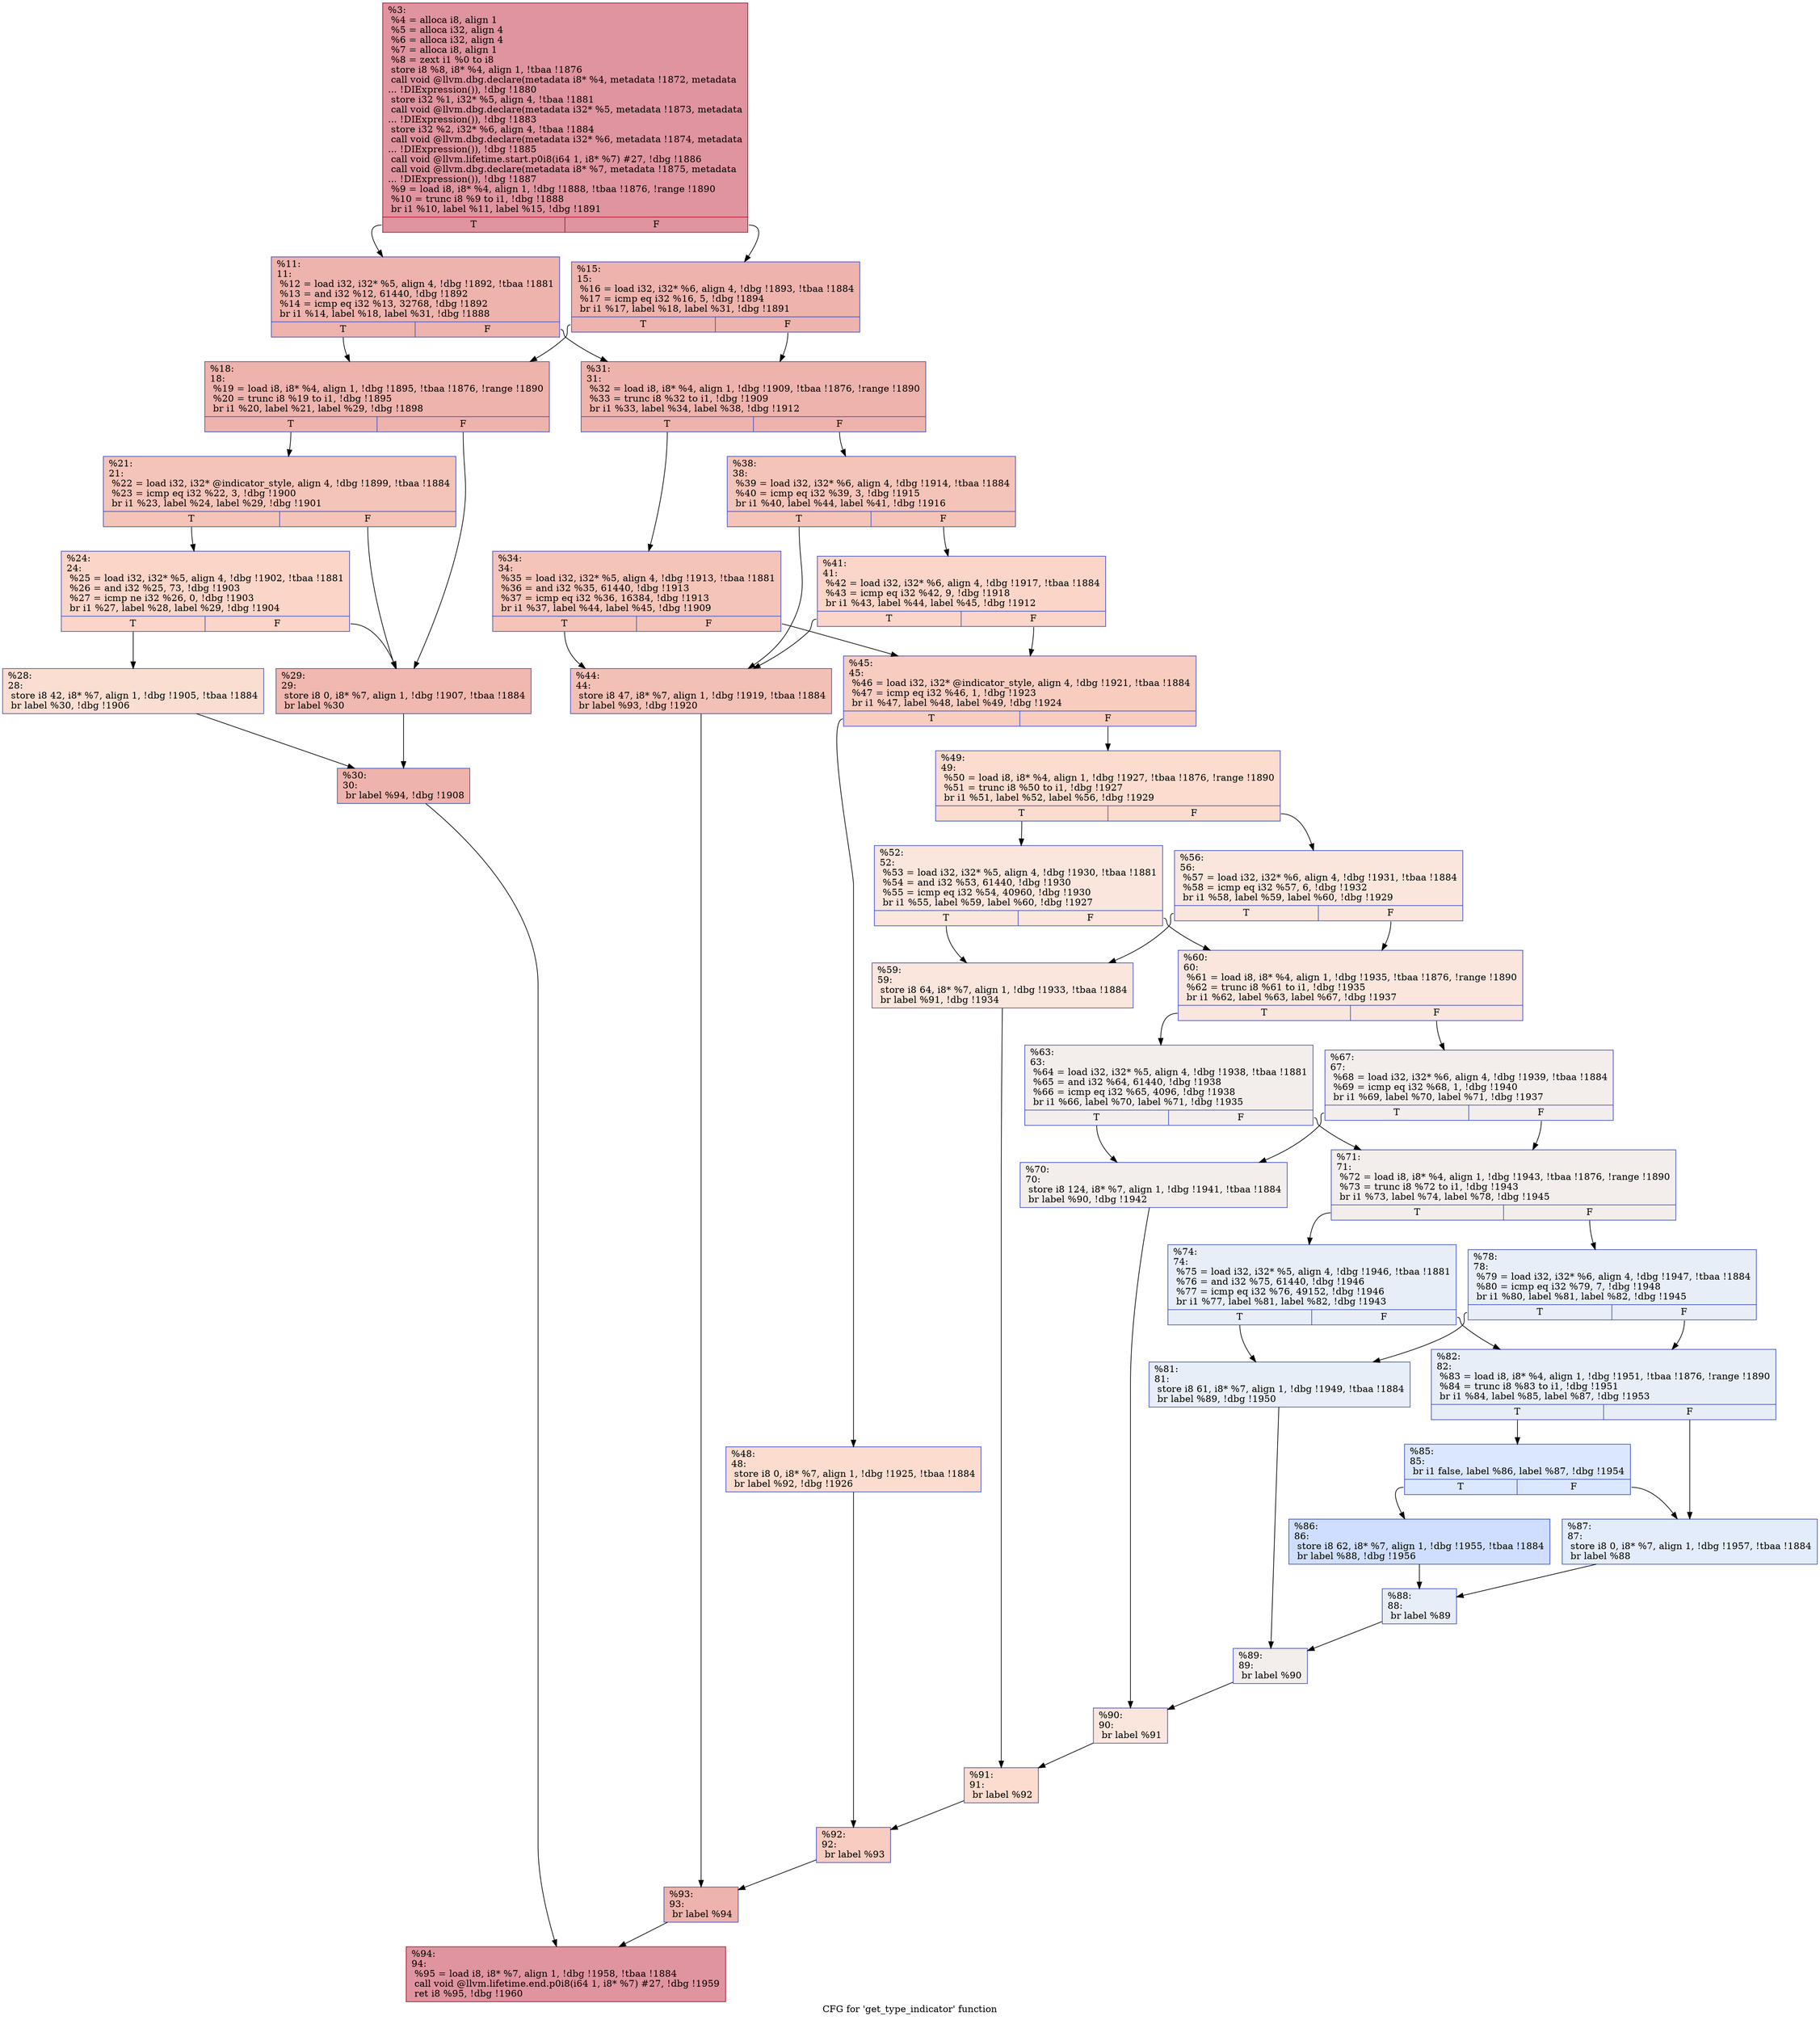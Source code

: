 digraph "CFG for 'get_type_indicator' function" {
	label="CFG for 'get_type_indicator' function";

	Node0x208e460 [shape=record,color="#b70d28ff", style=filled, fillcolor="#b70d2870",label="{%3:\l  %4 = alloca i8, align 1\l  %5 = alloca i32, align 4\l  %6 = alloca i32, align 4\l  %7 = alloca i8, align 1\l  %8 = zext i1 %0 to i8\l  store i8 %8, i8* %4, align 1, !tbaa !1876\l  call void @llvm.dbg.declare(metadata i8* %4, metadata !1872, metadata\l... !DIExpression()), !dbg !1880\l  store i32 %1, i32* %5, align 4, !tbaa !1881\l  call void @llvm.dbg.declare(metadata i32* %5, metadata !1873, metadata\l... !DIExpression()), !dbg !1883\l  store i32 %2, i32* %6, align 4, !tbaa !1884\l  call void @llvm.dbg.declare(metadata i32* %6, metadata !1874, metadata\l... !DIExpression()), !dbg !1885\l  call void @llvm.lifetime.start.p0i8(i64 1, i8* %7) #27, !dbg !1886\l  call void @llvm.dbg.declare(metadata i8* %7, metadata !1875, metadata\l... !DIExpression()), !dbg !1887\l  %9 = load i8, i8* %4, align 1, !dbg !1888, !tbaa !1876, !range !1890\l  %10 = trunc i8 %9 to i1, !dbg !1888\l  br i1 %10, label %11, label %15, !dbg !1891\l|{<s0>T|<s1>F}}"];
	Node0x208e460:s0 -> Node0x20901b0;
	Node0x208e460:s1 -> Node0x2090200;
	Node0x20901b0 [shape=record,color="#3d50c3ff", style=filled, fillcolor="#d6524470",label="{%11:\l11:                                               \l  %12 = load i32, i32* %5, align 4, !dbg !1892, !tbaa !1881\l  %13 = and i32 %12, 61440, !dbg !1892\l  %14 = icmp eq i32 %13, 32768, !dbg !1892\l  br i1 %14, label %18, label %31, !dbg !1888\l|{<s0>T|<s1>F}}"];
	Node0x20901b0:s0 -> Node0x2090250;
	Node0x20901b0:s1 -> Node0x2090430;
	Node0x2090200 [shape=record,color="#3d50c3ff", style=filled, fillcolor="#d6524470",label="{%15:\l15:                                               \l  %16 = load i32, i32* %6, align 4, !dbg !1893, !tbaa !1884\l  %17 = icmp eq i32 %16, 5, !dbg !1894\l  br i1 %17, label %18, label %31, !dbg !1891\l|{<s0>T|<s1>F}}"];
	Node0x2090200:s0 -> Node0x2090250;
	Node0x2090200:s1 -> Node0x2090430;
	Node0x2090250 [shape=record,color="#3d50c3ff", style=filled, fillcolor="#d6524470",label="{%18:\l18:                                               \l  %19 = load i8, i8* %4, align 1, !dbg !1895, !tbaa !1876, !range !1890\l  %20 = trunc i8 %19 to i1, !dbg !1895\l  br i1 %20, label %21, label %29, !dbg !1898\l|{<s0>T|<s1>F}}"];
	Node0x2090250:s0 -> Node0x20902a0;
	Node0x2090250:s1 -> Node0x2090390;
	Node0x20902a0 [shape=record,color="#3d50c3ff", style=filled, fillcolor="#e97a5f70",label="{%21:\l21:                                               \l  %22 = load i32, i32* @indicator_style, align 4, !dbg !1899, !tbaa !1884\l  %23 = icmp eq i32 %22, 3, !dbg !1900\l  br i1 %23, label %24, label %29, !dbg !1901\l|{<s0>T|<s1>F}}"];
	Node0x20902a0:s0 -> Node0x20902f0;
	Node0x20902a0:s1 -> Node0x2090390;
	Node0x20902f0 [shape=record,color="#3d50c3ff", style=filled, fillcolor="#f5a08170",label="{%24:\l24:                                               \l  %25 = load i32, i32* %5, align 4, !dbg !1902, !tbaa !1881\l  %26 = and i32 %25, 73, !dbg !1903\l  %27 = icmp ne i32 %26, 0, !dbg !1903\l  br i1 %27, label %28, label %29, !dbg !1904\l|{<s0>T|<s1>F}}"];
	Node0x20902f0:s0 -> Node0x2090340;
	Node0x20902f0:s1 -> Node0x2090390;
	Node0x2090340 [shape=record,color="#3d50c3ff", style=filled, fillcolor="#f7b59970",label="{%28:\l28:                                               \l  store i8 42, i8* %7, align 1, !dbg !1905, !tbaa !1884\l  br label %30, !dbg !1906\l}"];
	Node0x2090340 -> Node0x20903e0;
	Node0x2090390 [shape=record,color="#3d50c3ff", style=filled, fillcolor="#dc5d4a70",label="{%29:\l29:                                               \l  store i8 0, i8* %7, align 1, !dbg !1907, !tbaa !1884\l  br label %30\l}"];
	Node0x2090390 -> Node0x20903e0;
	Node0x20903e0 [shape=record,color="#3d50c3ff", style=filled, fillcolor="#d6524470",label="{%30:\l30:                                               \l  br label %94, !dbg !1908\l}"];
	Node0x20903e0 -> Node0x2090d40;
	Node0x2090430 [shape=record,color="#3d50c3ff", style=filled, fillcolor="#d6524470",label="{%31:\l31:                                               \l  %32 = load i8, i8* %4, align 1, !dbg !1909, !tbaa !1876, !range !1890\l  %33 = trunc i8 %32 to i1, !dbg !1909\l  br i1 %33, label %34, label %38, !dbg !1912\l|{<s0>T|<s1>F}}"];
	Node0x2090430:s0 -> Node0x2090480;
	Node0x2090430:s1 -> Node0x20904d0;
	Node0x2090480 [shape=record,color="#3d50c3ff", style=filled, fillcolor="#e97a5f70",label="{%34:\l34:                                               \l  %35 = load i32, i32* %5, align 4, !dbg !1913, !tbaa !1881\l  %36 = and i32 %35, 61440, !dbg !1913\l  %37 = icmp eq i32 %36, 16384, !dbg !1913\l  br i1 %37, label %44, label %45, !dbg !1909\l|{<s0>T|<s1>F}}"];
	Node0x2090480:s0 -> Node0x2090570;
	Node0x2090480:s1 -> Node0x20905c0;
	Node0x20904d0 [shape=record,color="#3d50c3ff", style=filled, fillcolor="#e97a5f70",label="{%38:\l38:                                               \l  %39 = load i32, i32* %6, align 4, !dbg !1914, !tbaa !1884\l  %40 = icmp eq i32 %39, 3, !dbg !1915\l  br i1 %40, label %44, label %41, !dbg !1916\l|{<s0>T|<s1>F}}"];
	Node0x20904d0:s0 -> Node0x2090570;
	Node0x20904d0:s1 -> Node0x2090520;
	Node0x2090520 [shape=record,color="#3d50c3ff", style=filled, fillcolor="#f5a08170",label="{%41:\l41:                                               \l  %42 = load i32, i32* %6, align 4, !dbg !1917, !tbaa !1884\l  %43 = icmp eq i32 %42, 9, !dbg !1918\l  br i1 %43, label %44, label %45, !dbg !1912\l|{<s0>T|<s1>F}}"];
	Node0x2090520:s0 -> Node0x2090570;
	Node0x2090520:s1 -> Node0x20905c0;
	Node0x2090570 [shape=record,color="#3d50c3ff", style=filled, fillcolor="#e5705870",label="{%44:\l44:                                               \l  store i8 47, i8* %7, align 1, !dbg !1919, !tbaa !1884\l  br label %93, !dbg !1920\l}"];
	Node0x2090570 -> Node0x2090cf0;
	Node0x20905c0 [shape=record,color="#3d50c3ff", style=filled, fillcolor="#f08b6e70",label="{%45:\l45:                                               \l  %46 = load i32, i32* @indicator_style, align 4, !dbg !1921, !tbaa !1884\l  %47 = icmp eq i32 %46, 1, !dbg !1923\l  br i1 %47, label %48, label %49, !dbg !1924\l|{<s0>T|<s1>F}}"];
	Node0x20905c0:s0 -> Node0x2090610;
	Node0x20905c0:s1 -> Node0x2090660;
	Node0x2090610 [shape=record,color="#3d50c3ff", style=filled, fillcolor="#f7af9170",label="{%48:\l48:                                               \l  store i8 0, i8* %7, align 1, !dbg !1925, !tbaa !1884\l  br label %92, !dbg !1926\l}"];
	Node0x2090610 -> Node0x2090ca0;
	Node0x2090660 [shape=record,color="#3d50c3ff", style=filled, fillcolor="#f7af9170",label="{%49:\l49:                                               \l  %50 = load i8, i8* %4, align 1, !dbg !1927, !tbaa !1876, !range !1890\l  %51 = trunc i8 %50 to i1, !dbg !1927\l  br i1 %51, label %52, label %56, !dbg !1929\l|{<s0>T|<s1>F}}"];
	Node0x2090660:s0 -> Node0x20906b0;
	Node0x2090660:s1 -> Node0x2090700;
	Node0x20906b0 [shape=record,color="#3d50c3ff", style=filled, fillcolor="#f3c7b170",label="{%52:\l52:                                               \l  %53 = load i32, i32* %5, align 4, !dbg !1930, !tbaa !1881\l  %54 = and i32 %53, 61440, !dbg !1930\l  %55 = icmp eq i32 %54, 40960, !dbg !1930\l  br i1 %55, label %59, label %60, !dbg !1927\l|{<s0>T|<s1>F}}"];
	Node0x20906b0:s0 -> Node0x2090750;
	Node0x20906b0:s1 -> Node0x20907a0;
	Node0x2090700 [shape=record,color="#3d50c3ff", style=filled, fillcolor="#f3c7b170",label="{%56:\l56:                                               \l  %57 = load i32, i32* %6, align 4, !dbg !1931, !tbaa !1884\l  %58 = icmp eq i32 %57, 6, !dbg !1932\l  br i1 %58, label %59, label %60, !dbg !1929\l|{<s0>T|<s1>F}}"];
	Node0x2090700:s0 -> Node0x2090750;
	Node0x2090700:s1 -> Node0x20907a0;
	Node0x2090750 [shape=record,color="#3d50c3ff", style=filled, fillcolor="#f3c7b170",label="{%59:\l59:                                               \l  store i8 64, i8* %7, align 1, !dbg !1933, !tbaa !1884\l  br label %91, !dbg !1934\l}"];
	Node0x2090750 -> Node0x2090c50;
	Node0x20907a0 [shape=record,color="#3d50c3ff", style=filled, fillcolor="#f3c7b170",label="{%60:\l60:                                               \l  %61 = load i8, i8* %4, align 1, !dbg !1935, !tbaa !1876, !range !1890\l  %62 = trunc i8 %61 to i1, !dbg !1935\l  br i1 %62, label %63, label %67, !dbg !1937\l|{<s0>T|<s1>F}}"];
	Node0x20907a0:s0 -> Node0x20907f0;
	Node0x20907a0:s1 -> Node0x2090840;
	Node0x20907f0 [shape=record,color="#3d50c3ff", style=filled, fillcolor="#e3d9d370",label="{%63:\l63:                                               \l  %64 = load i32, i32* %5, align 4, !dbg !1938, !tbaa !1881\l  %65 = and i32 %64, 61440, !dbg !1938\l  %66 = icmp eq i32 %65, 4096, !dbg !1938\l  br i1 %66, label %70, label %71, !dbg !1935\l|{<s0>T|<s1>F}}"];
	Node0x20907f0:s0 -> Node0x2090890;
	Node0x20907f0:s1 -> Node0x20908e0;
	Node0x2090840 [shape=record,color="#3d50c3ff", style=filled, fillcolor="#e3d9d370",label="{%67:\l67:                                               \l  %68 = load i32, i32* %6, align 4, !dbg !1939, !tbaa !1884\l  %69 = icmp eq i32 %68, 1, !dbg !1940\l  br i1 %69, label %70, label %71, !dbg !1937\l|{<s0>T|<s1>F}}"];
	Node0x2090840:s0 -> Node0x2090890;
	Node0x2090840:s1 -> Node0x20908e0;
	Node0x2090890 [shape=record,color="#3d50c3ff", style=filled, fillcolor="#e3d9d370",label="{%70:\l70:                                               \l  store i8 124, i8* %7, align 1, !dbg !1941, !tbaa !1884\l  br label %90, !dbg !1942\l}"];
	Node0x2090890 -> Node0x2090c00;
	Node0x20908e0 [shape=record,color="#3d50c3ff", style=filled, fillcolor="#e3d9d370",label="{%71:\l71:                                               \l  %72 = load i8, i8* %4, align 1, !dbg !1943, !tbaa !1876, !range !1890\l  %73 = trunc i8 %72 to i1, !dbg !1943\l  br i1 %73, label %74, label %78, !dbg !1945\l|{<s0>T|<s1>F}}"];
	Node0x20908e0:s0 -> Node0x2090930;
	Node0x20908e0:s1 -> Node0x2090980;
	Node0x2090930 [shape=record,color="#3d50c3ff", style=filled, fillcolor="#cbd8ee70",label="{%74:\l74:                                               \l  %75 = load i32, i32* %5, align 4, !dbg !1946, !tbaa !1881\l  %76 = and i32 %75, 61440, !dbg !1946\l  %77 = icmp eq i32 %76, 49152, !dbg !1946\l  br i1 %77, label %81, label %82, !dbg !1943\l|{<s0>T|<s1>F}}"];
	Node0x2090930:s0 -> Node0x20909d0;
	Node0x2090930:s1 -> Node0x2090a20;
	Node0x2090980 [shape=record,color="#3d50c3ff", style=filled, fillcolor="#cbd8ee70",label="{%78:\l78:                                               \l  %79 = load i32, i32* %6, align 4, !dbg !1947, !tbaa !1884\l  %80 = icmp eq i32 %79, 7, !dbg !1948\l  br i1 %80, label %81, label %82, !dbg !1945\l|{<s0>T|<s1>F}}"];
	Node0x2090980:s0 -> Node0x20909d0;
	Node0x2090980:s1 -> Node0x2090a20;
	Node0x20909d0 [shape=record,color="#3d50c3ff", style=filled, fillcolor="#cbd8ee70",label="{%81:\l81:                                               \l  store i8 61, i8* %7, align 1, !dbg !1949, !tbaa !1884\l  br label %89, !dbg !1950\l}"];
	Node0x20909d0 -> Node0x2090bb0;
	Node0x2090a20 [shape=record,color="#3d50c3ff", style=filled, fillcolor="#cbd8ee70",label="{%82:\l82:                                               \l  %83 = load i8, i8* %4, align 1, !dbg !1951, !tbaa !1876, !range !1890\l  %84 = trunc i8 %83 to i1, !dbg !1951\l  br i1 %84, label %85, label %87, !dbg !1953\l|{<s0>T|<s1>F}}"];
	Node0x2090a20:s0 -> Node0x2090a70;
	Node0x2090a20:s1 -> Node0x2090b10;
	Node0x2090a70 [shape=record,color="#3d50c3ff", style=filled, fillcolor="#aec9fc70",label="{%85:\l85:                                               \l  br i1 false, label %86, label %87, !dbg !1954\l|{<s0>T|<s1>F}}"];
	Node0x2090a70:s0 -> Node0x2090ac0;
	Node0x2090a70:s1 -> Node0x2090b10;
	Node0x2090ac0 [shape=record,color="#3d50c3ff", style=filled, fillcolor="#93b5fe70",label="{%86:\l86:                                               \l  store i8 62, i8* %7, align 1, !dbg !1955, !tbaa !1884\l  br label %88, !dbg !1956\l}"];
	Node0x2090ac0 -> Node0x2090b60;
	Node0x2090b10 [shape=record,color="#3d50c3ff", style=filled, fillcolor="#bfd3f670",label="{%87:\l87:                                               \l  store i8 0, i8* %7, align 1, !dbg !1957, !tbaa !1884\l  br label %88\l}"];
	Node0x2090b10 -> Node0x2090b60;
	Node0x2090b60 [shape=record,color="#3d50c3ff", style=filled, fillcolor="#cbd8ee70",label="{%88:\l88:                                               \l  br label %89\l}"];
	Node0x2090b60 -> Node0x2090bb0;
	Node0x2090bb0 [shape=record,color="#3d50c3ff", style=filled, fillcolor="#e3d9d370",label="{%89:\l89:                                               \l  br label %90\l}"];
	Node0x2090bb0 -> Node0x2090c00;
	Node0x2090c00 [shape=record,color="#3d50c3ff", style=filled, fillcolor="#f3c7b170",label="{%90:\l90:                                               \l  br label %91\l}"];
	Node0x2090c00 -> Node0x2090c50;
	Node0x2090c50 [shape=record,color="#3d50c3ff", style=filled, fillcolor="#f7af9170",label="{%91:\l91:                                               \l  br label %92\l}"];
	Node0x2090c50 -> Node0x2090ca0;
	Node0x2090ca0 [shape=record,color="#3d50c3ff", style=filled, fillcolor="#f08b6e70",label="{%92:\l92:                                               \l  br label %93\l}"];
	Node0x2090ca0 -> Node0x2090cf0;
	Node0x2090cf0 [shape=record,color="#3d50c3ff", style=filled, fillcolor="#d6524470",label="{%93:\l93:                                               \l  br label %94\l}"];
	Node0x2090cf0 -> Node0x2090d40;
	Node0x2090d40 [shape=record,color="#b70d28ff", style=filled, fillcolor="#b70d2870",label="{%94:\l94:                                               \l  %95 = load i8, i8* %7, align 1, !dbg !1958, !tbaa !1884\l  call void @llvm.lifetime.end.p0i8(i64 1, i8* %7) #27, !dbg !1959\l  ret i8 %95, !dbg !1960\l}"];
}
